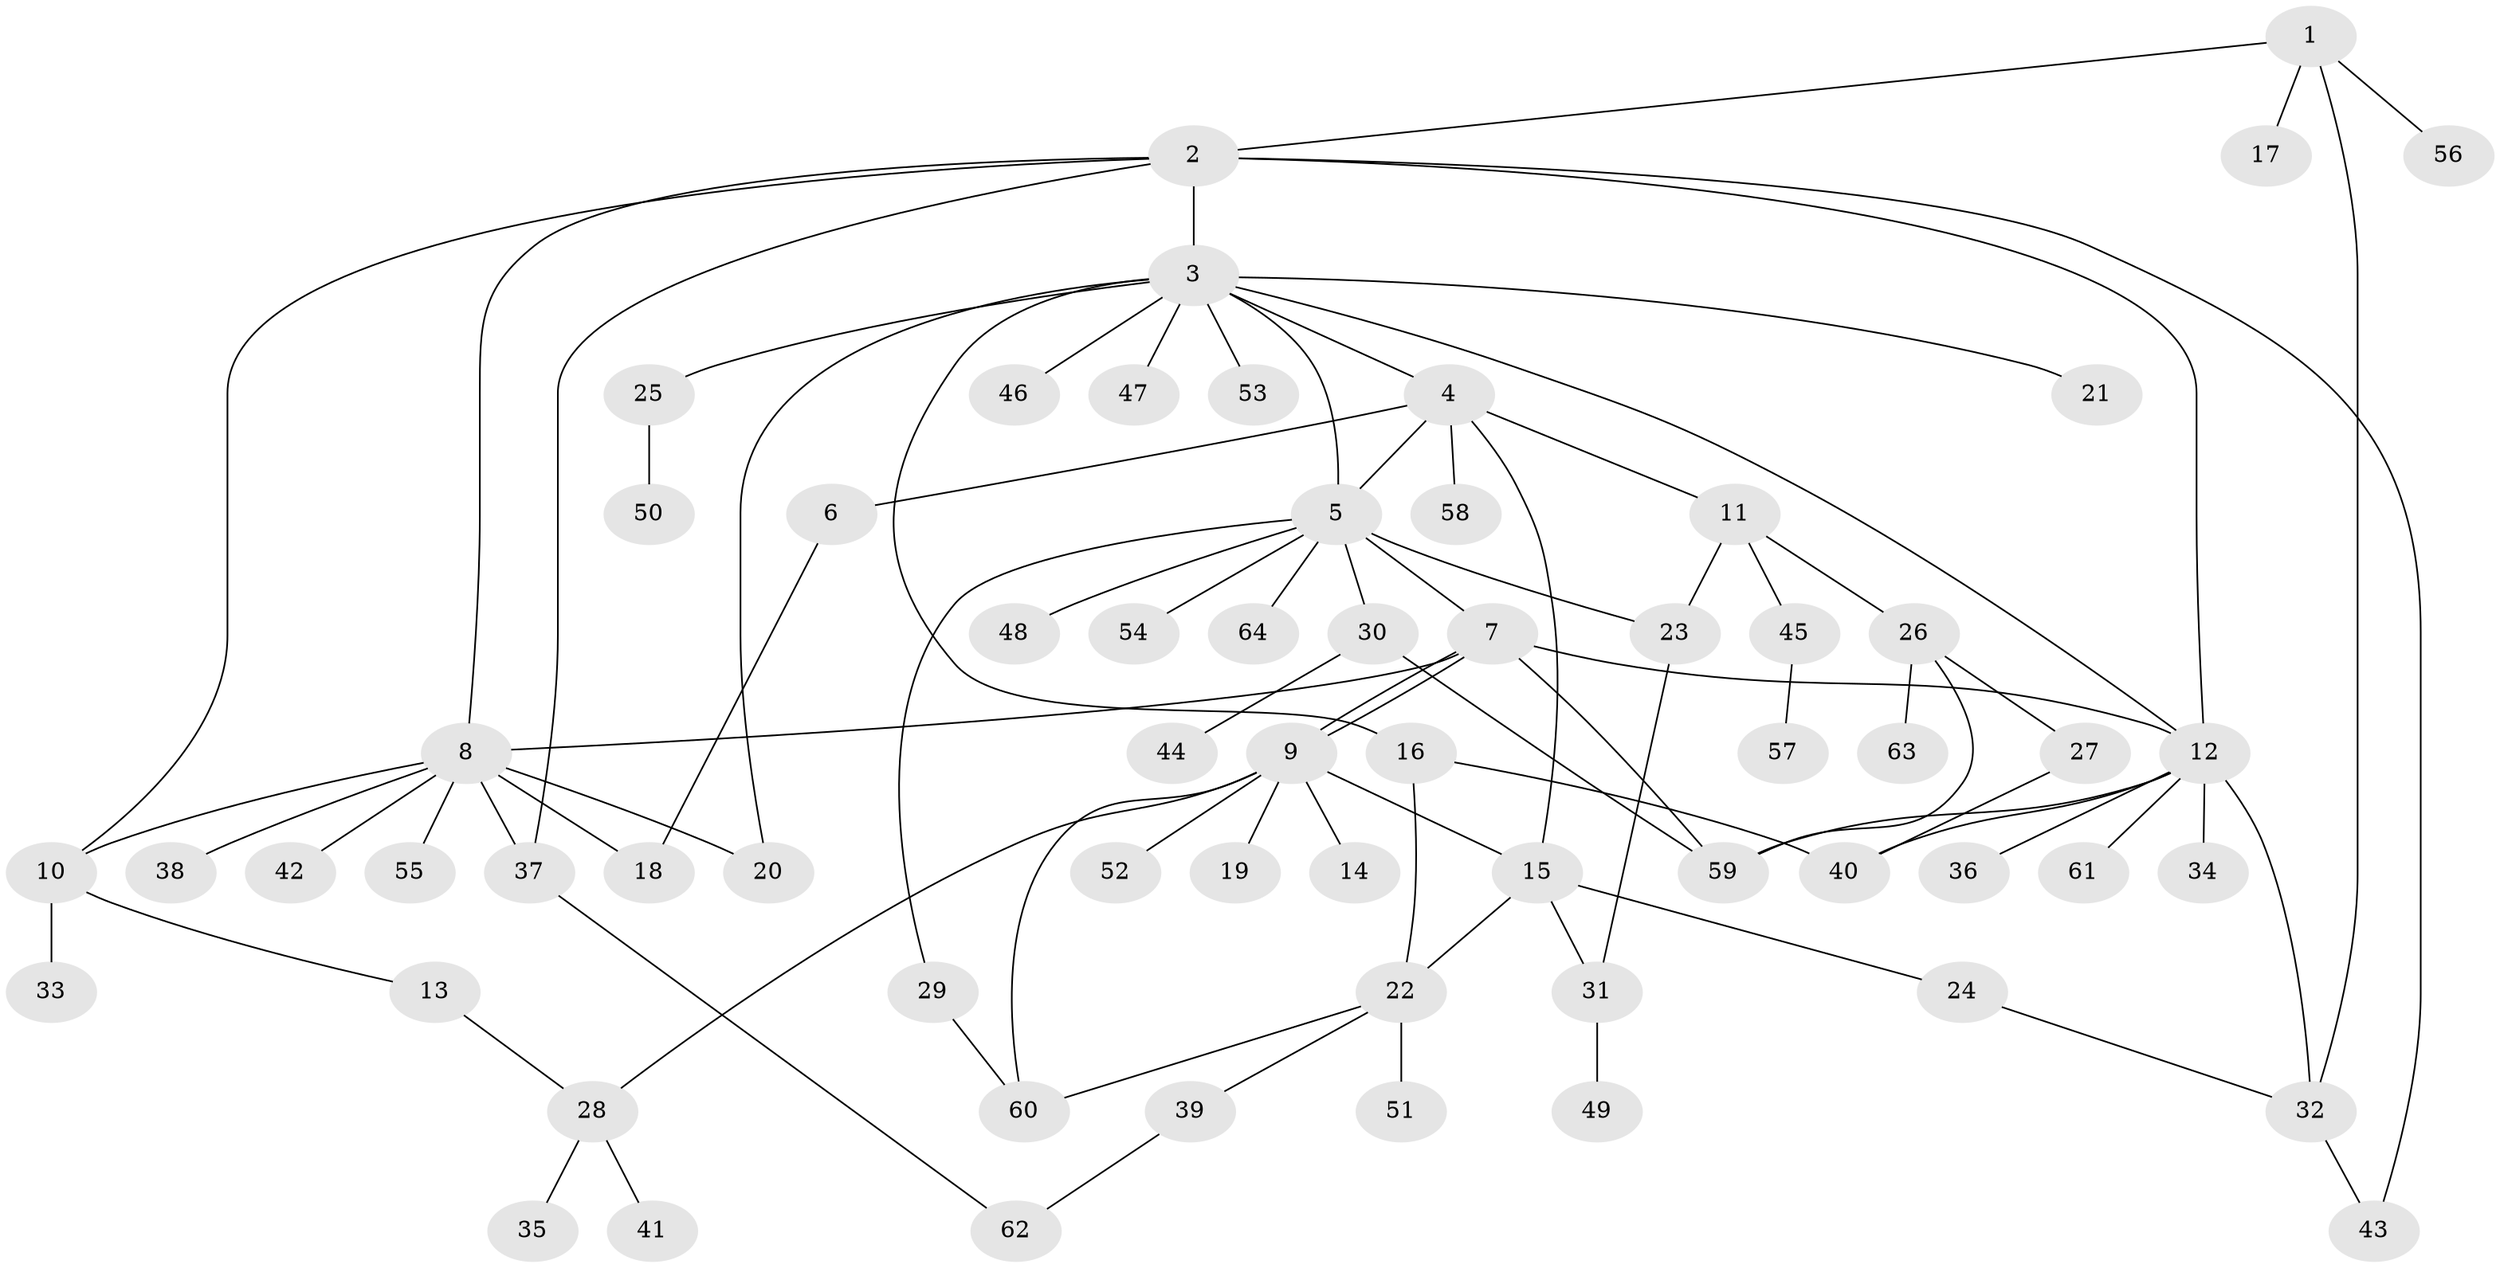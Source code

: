 // coarse degree distribution, {8: 0.02631578947368421, 9: 0.05263157894736842, 5: 0.05263157894736842, 6: 0.05263157894736842, 2: 0.21052631578947367, 7: 0.02631578947368421, 11: 0.02631578947368421, 4: 0.07894736842105263, 3: 0.10526315789473684, 1: 0.3684210526315789}
// Generated by graph-tools (version 1.1) at 2025/17/03/04/25 18:17:57]
// undirected, 64 vertices, 88 edges
graph export_dot {
graph [start="1"]
  node [color=gray90,style=filled];
  1;
  2;
  3;
  4;
  5;
  6;
  7;
  8;
  9;
  10;
  11;
  12;
  13;
  14;
  15;
  16;
  17;
  18;
  19;
  20;
  21;
  22;
  23;
  24;
  25;
  26;
  27;
  28;
  29;
  30;
  31;
  32;
  33;
  34;
  35;
  36;
  37;
  38;
  39;
  40;
  41;
  42;
  43;
  44;
  45;
  46;
  47;
  48;
  49;
  50;
  51;
  52;
  53;
  54;
  55;
  56;
  57;
  58;
  59;
  60;
  61;
  62;
  63;
  64;
  1 -- 2;
  1 -- 17;
  1 -- 32;
  1 -- 56;
  2 -- 3;
  2 -- 8;
  2 -- 10;
  2 -- 12;
  2 -- 37;
  2 -- 43;
  3 -- 4;
  3 -- 5;
  3 -- 12;
  3 -- 16;
  3 -- 20;
  3 -- 21;
  3 -- 25;
  3 -- 46;
  3 -- 47;
  3 -- 53;
  4 -- 5;
  4 -- 6;
  4 -- 11;
  4 -- 15;
  4 -- 58;
  5 -- 7;
  5 -- 23;
  5 -- 29;
  5 -- 30;
  5 -- 48;
  5 -- 54;
  5 -- 64;
  6 -- 18;
  7 -- 8;
  7 -- 9;
  7 -- 9;
  7 -- 12;
  7 -- 59;
  8 -- 10;
  8 -- 18;
  8 -- 20;
  8 -- 37;
  8 -- 38;
  8 -- 42;
  8 -- 55;
  9 -- 14;
  9 -- 15;
  9 -- 19;
  9 -- 28;
  9 -- 52;
  9 -- 60;
  10 -- 13;
  10 -- 33;
  11 -- 23;
  11 -- 26;
  11 -- 45;
  12 -- 32;
  12 -- 34;
  12 -- 36;
  12 -- 40;
  12 -- 59;
  12 -- 61;
  13 -- 28;
  15 -- 22;
  15 -- 24;
  15 -- 31;
  16 -- 22;
  16 -- 40;
  22 -- 39;
  22 -- 51;
  22 -- 60;
  23 -- 31;
  24 -- 32;
  25 -- 50;
  26 -- 27;
  26 -- 59;
  26 -- 63;
  27 -- 40;
  28 -- 35;
  28 -- 41;
  29 -- 60;
  30 -- 44;
  30 -- 59;
  31 -- 49;
  32 -- 43;
  37 -- 62;
  39 -- 62;
  45 -- 57;
}
